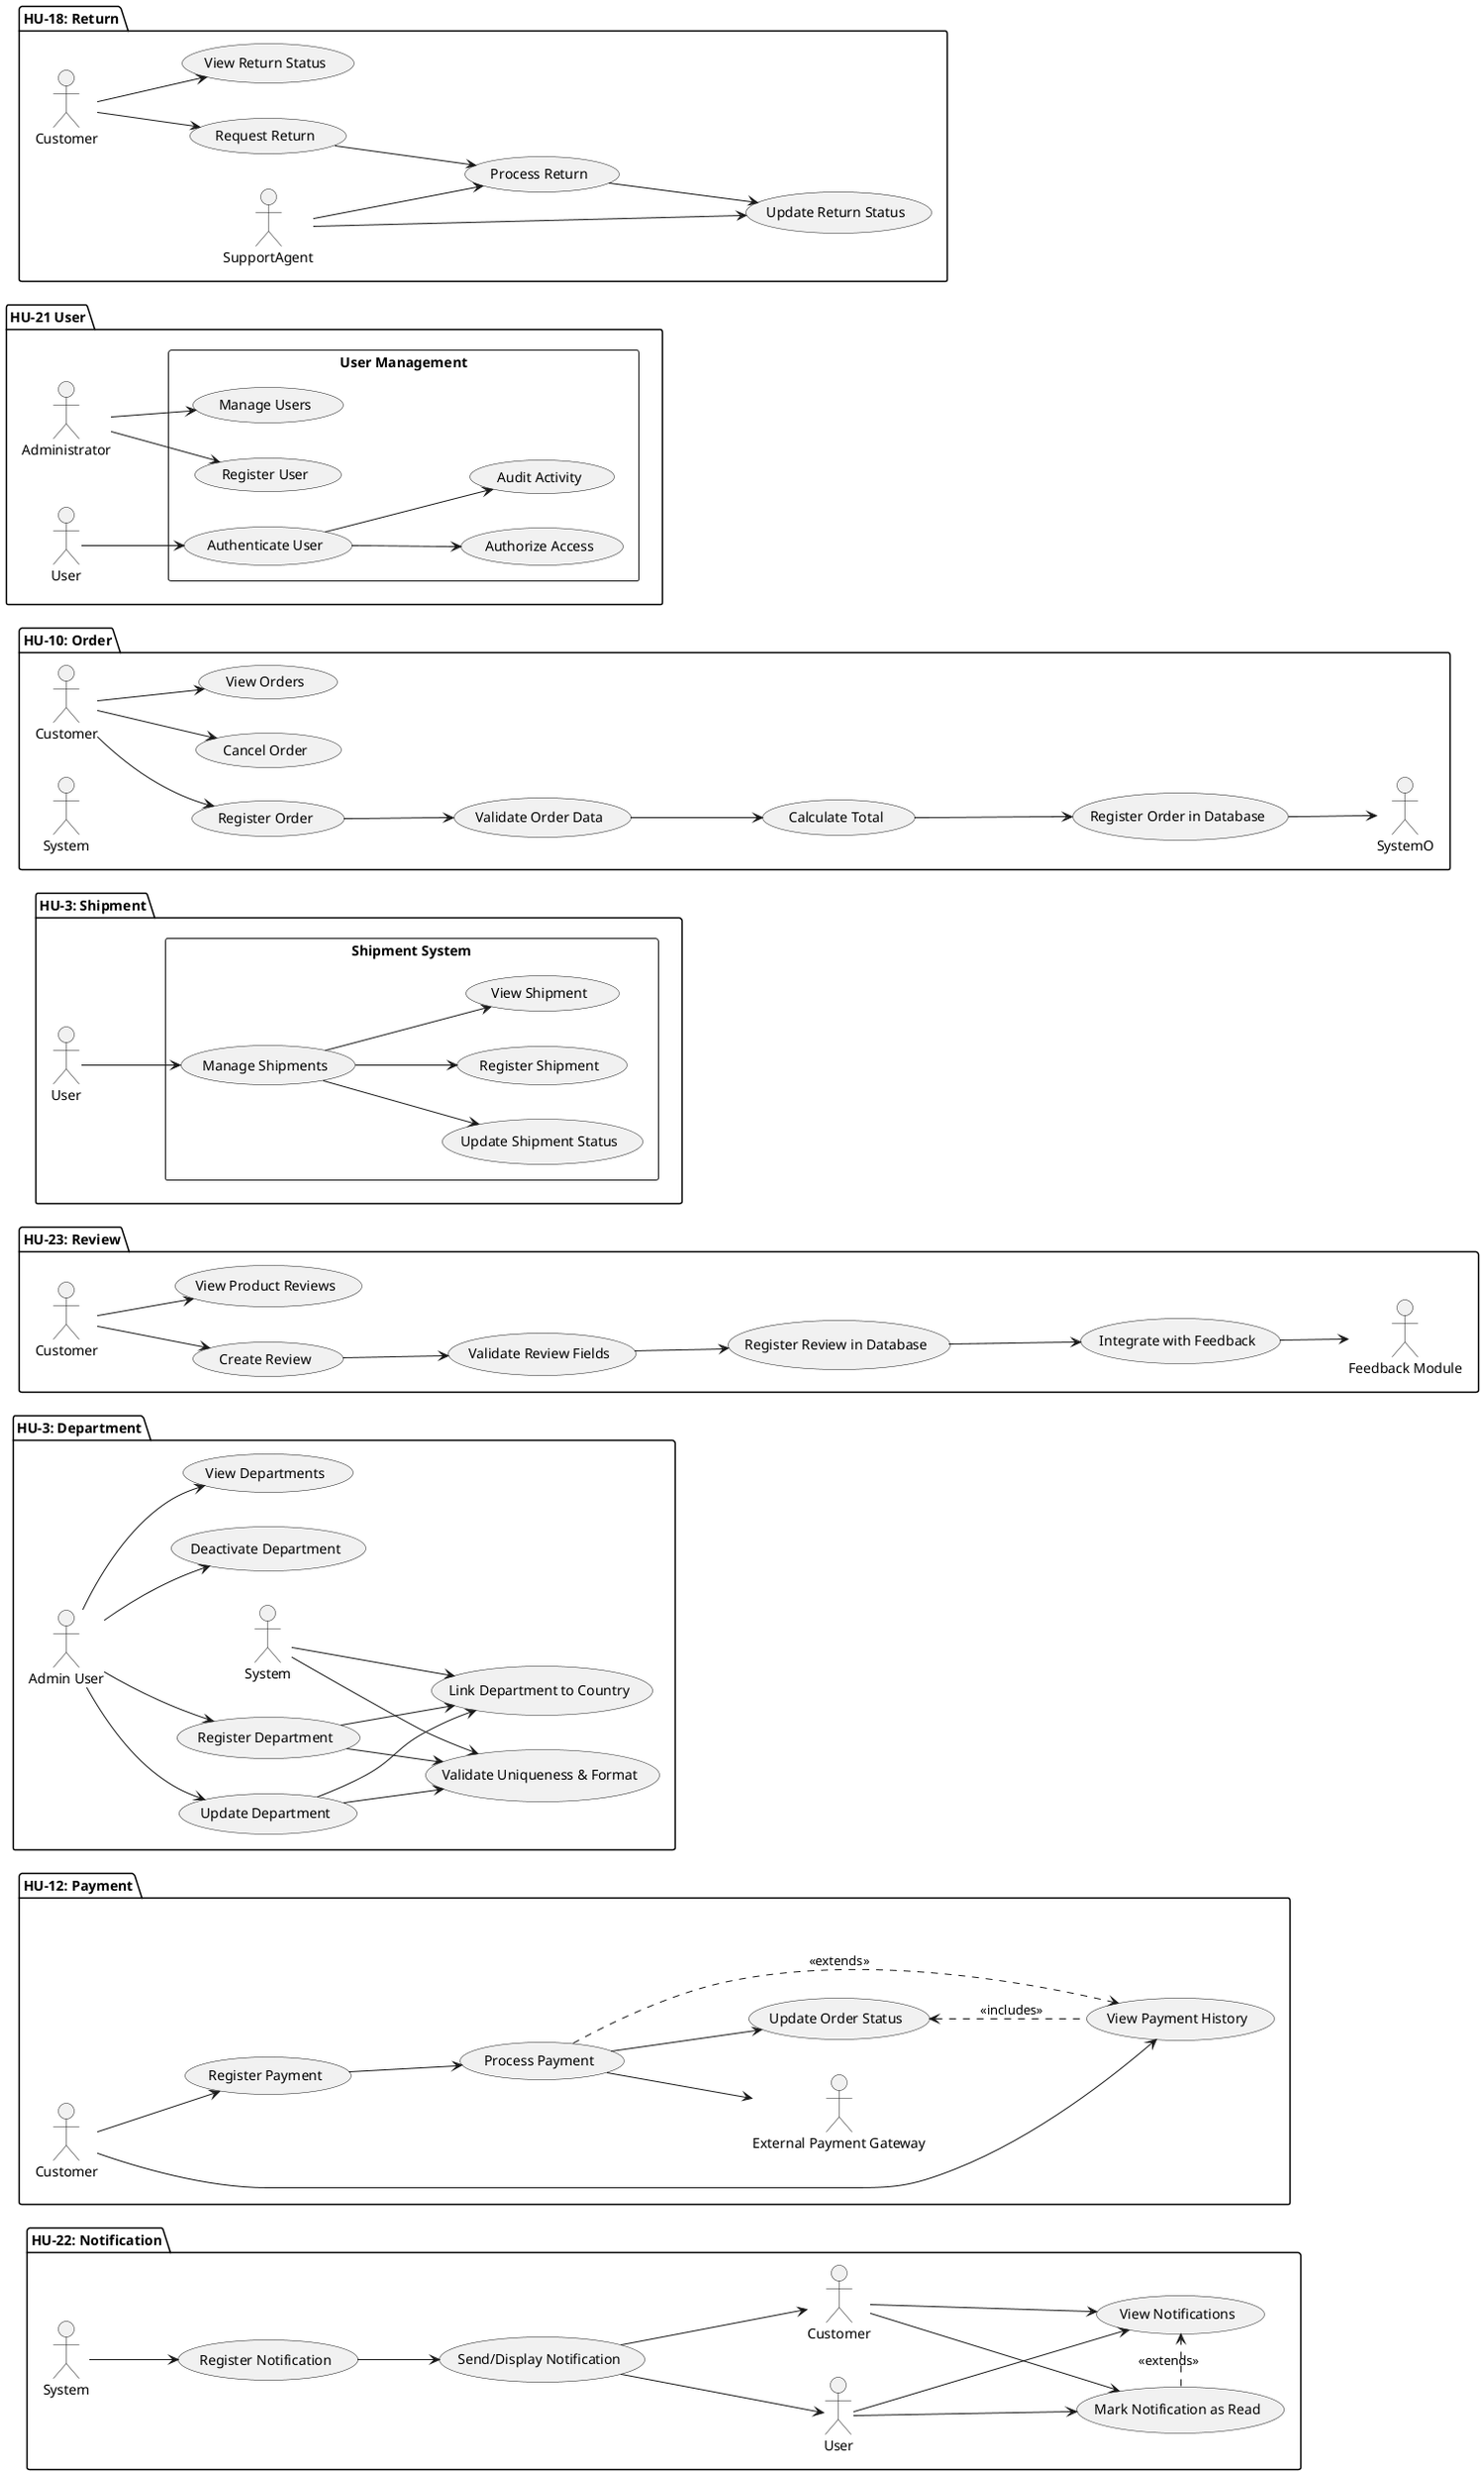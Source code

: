 @startuml
left to right direction

' =========================================================================
' PAQUETE: HU-3: Department (Departamento)
' =========================================================================
package "HU-3: Department" {

  ' Actores
  actor "Admin User" as Admin_D
  actor "System" as System_D

  ' Casos de Uso
  usecase "Register Department" as UC1_D
  usecase "Update Department" as UC2_D
  usecase "Deactivate Department" as UC3_D
  usecase "View Departments" as UC4_D
  usecase "Validate Uniqueness & Format" as UC5_D
  usecase "Link Department to Country" as UC6_D

  ' Relaciones
  Admin_D --> UC1_D
  Admin_D --> UC2_D
  Admin_D --> UC3_D
  Admin_D --> UC4_D

  UC1_D --> UC5_D
  UC1_D --> UC6_D

  UC2_D --> UC5_D
  UC2_D --> UC6_D

  System_D --> UC5_D
  System_D --> UC6_D
}

' =========================================================================
' PAQUETE: HU-22: Notification (Notificación) - MERGED
' =========================================================================
package "HU-22: Notification" {

  ' Actores
  actor "System" as System_N
  actor "User" as User_N
  actor "Customer" as Customer_N

  ' Casos de Uso
  usecase "Register Notification" as UCN1
  usecase "Send/Display Notification" as UCN2
  usecase "Mark Notification as Read" as UCN3
  usecase "View Notifications" as UCN4

  ' Relaciones
  System_N --> UCN1
  UCN1 --> UCN2
  UCN2 --> User_N
  UCN2 --> Customer_N

  User_N --> UCN3
  Customer_N --> UCN3

  User_N --> UCN4
  Customer_N --> UCN4

  UCN3 .> UCN4 : <<extends>>
}

' =========================================================================
' PAQUETE: HU-12: Payment (Pago)
' =========================================================================
package "HU-12: Payment" {

  ' Actores
  actor "Customer" as Customer_P
  actor "External Payment Gateway" as PaymentGateway_P

  ' Casos de Uso
  usecase "Register Payment" as UCP1
  usecase "Process Payment" as UCP2
  usecase "Update Order Status" as UCP3
  usecase "View Payment History" as UCP4

  ' Relaciones
  Customer_P --> UCP1
  Customer_P --> UCP4

  UCP1 --> UCP2
  UCP2 --> PaymentGateway_P
  UCP2 .> UCP4 : <<extends>>
  UCP3 <.. UCP4 : <<includes>>

  UCP2 --> UCP3
}

' =========================================================================
' PAQUETE: HU-23: Review (Revisión)
' =========================================================================
package "HU-23: Review" {

  ' Actores
  actor "Customer" as Customer_R
  actor "Feedback Module" as FeedbackModule_R

  ' Casos de Uso
  usecase "Create Review" as UC1_R
  usecase "Validate Review Fields" as UC2_R
  usecase "Register Review in Database" as UC3_R
  usecase "Integrate with Feedback" as UC4_R
  usecase "View Product Reviews" as UC5_R

  ' Relaciones
  Customer_R --> UC1_R
  UC1_R --> UC2_R
  UC2_R --> UC3_R
  UC3_R --> UC4_R
  UC4_R --> FeedbackModule_R
  Customer_R --> UC5_R
}

' =========================================================================
' PAQUETE: HU-3: Shipment (Envío)
' =========================================================================
package "HU-3: Shipment" {
  actor "User" as User_S

  rectangle "Shipment System" {
    usecase "Manage Shipments" as UC1_S
    usecase "Register Shipment" as UC2_S
    usecase "View Shipment" as UC3_S
    usecase "Update Shipment Status" as UC4_S
  }

  User_S --> UC1_S
  UC1_S --> UC2_S
  UC1_S --> UC3_S
  UC1_S --> UC4_S
}

' =========================================================================
' PAQUETE: HU-10: Order (Pedido)
' =========================================================================
package "HU-10: Order" {

  ' Actores
  actor "Customer" as Customer_O
  actor "System" as System_O

  ' Casos de Uso
  usecase "Register Order" as UCO1
  usecase "Validate Order Data" as UCO2
  usecase "Calculate Total" as UCO3
  usecase "Register Order in Database" as UCO4
  usecase "Cancel Order" as UCO5
  usecase "View Orders" as UCO6

  ' Relaciones
  Customer_O --> UCO1
  Customer_O --> UCO5
  Customer_O --> UCO6

  UCO1 --> UCO2
  UCO2 --> UCO3
  UCO3 --> UCO4
  UCO4 --> SystemO
}
package "HU-21 User"{
    
left to right direction
actor "Administrator" as Admin
actor "User" as User

rectangle "User Management" {
    usecase "Register User" as UC1
    usecase "Manage Users" as UC2
    usecase "Authenticate User" as UC3
    usecase "Authorize Access" as UC4
    usecase "Audit Activity" as UC5
}

Admin --> UC1
Admin --> UC2
User --> UC3
UC3 --> UC4
UC3 --> UC5
}

package "HU-18: Return" {
  actor "Customer" as CustomerR
  actor "SupportAgent" as SupportAgentR

  usecase "Request Return" as UCR1
  usecase "View Return Status" as UCR2
  usecase "Process Return" as UCR3
  usecase "Update Return Status" as UCR4

  CustomerR --> UCR1
  CustomerR --> UCR2
  SupportAgentR --> UCR3
  SupportAgentR --> UCR4
  UCR1 --> UCR3
  UCR3 --> UCR4
}

@enduml
